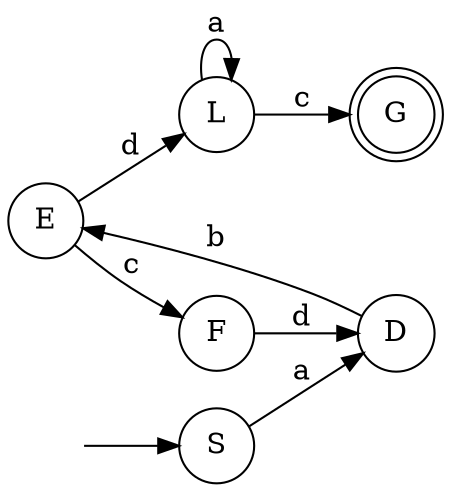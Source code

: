 digraph finite_state_machine {
	rankdir=LR size="8,5"
	node [shape=doublecircle]
	G
	node [shape=circle]
	S -> D [label=a]
	D -> E [label=b]
	E -> F [label=c]
	F -> D [label=d]
	E -> L [label=d]
	L -> L [label=a]
	L -> G [label=c]
	node [color=white]
	"" -> S
}

